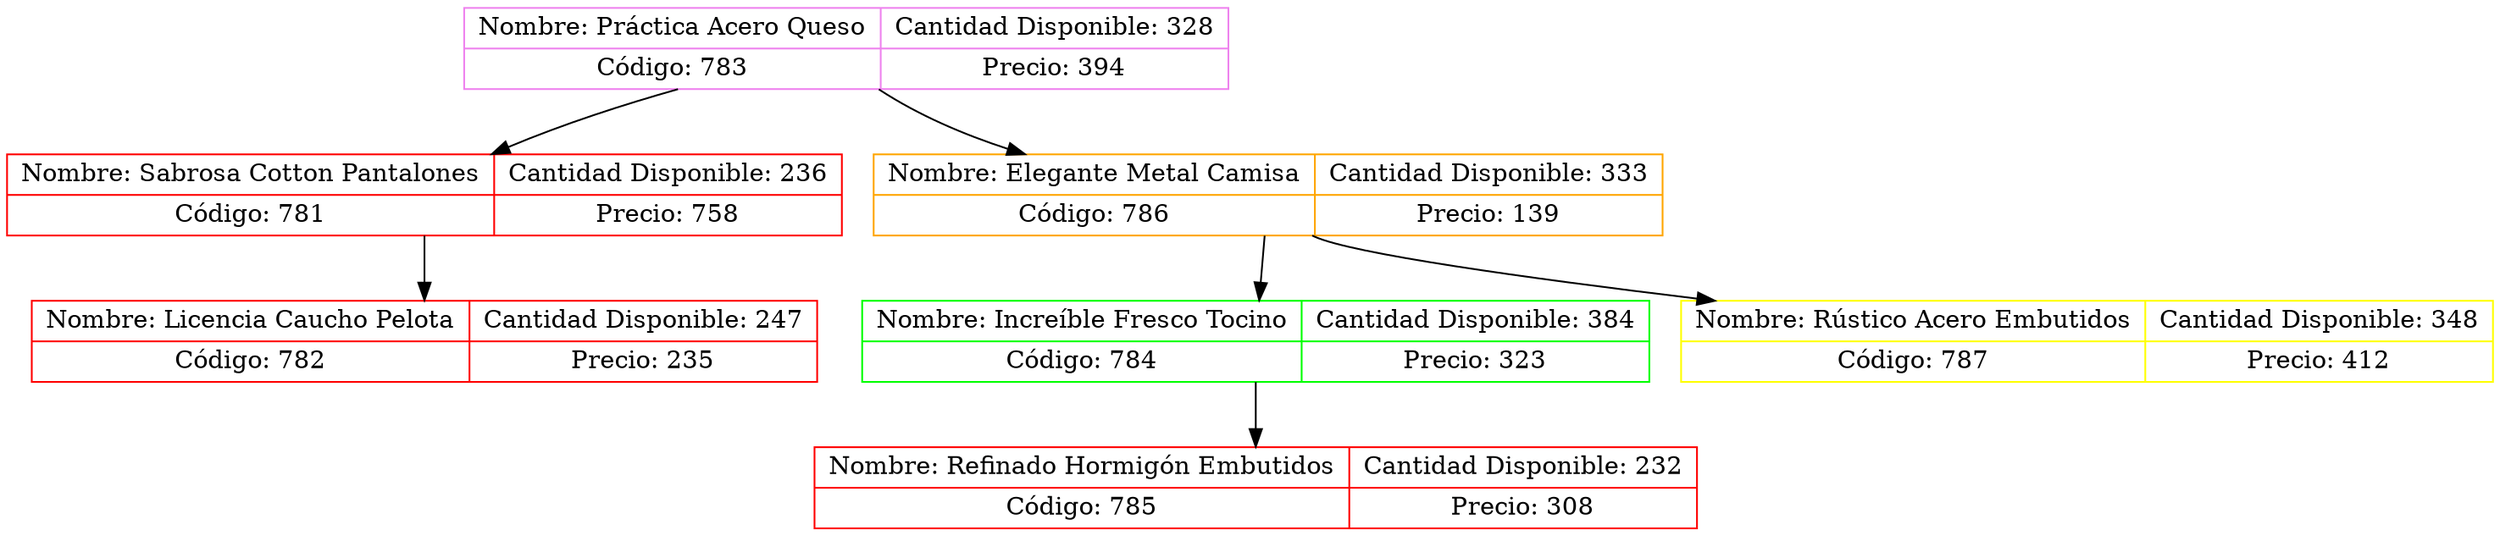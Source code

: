 digraph Arbol{node[shape="record"];
node0xc0000e8360[label="{Nombre: Práctica Acero Queso|Código: 783}|{Cantidad Disponible: 328|Precio: 394}" color="violet"];
node0xc0000e8240[label="{Nombre: Sabrosa Cotton Pantalones|Código: 781}|{Cantidad Disponible: 236|Precio: 758}" color="red"];
node0xc0000e8360:f0->node0xc0000e8240:f1
node0xc0000e83c0[label="{Nombre: Licencia Caucho Pelota|Código: 782}|{Cantidad Disponible: 247|Precio: 235}" color="red"];
node0xc0000e8240:f2->node0xc0000e83c0:f1
node0xc0000e81e0[label="{Nombre: Elegante Metal Camisa|Código: 786}|{Cantidad Disponible: 333|Precio: 139}" color="orange"];
node0xc0000e8360:f2->node0xc0000e81e0:f1
node0xc0000e8300[label="{Nombre: Increíble Fresco Tocino|Código: 784}|{Cantidad Disponible: 384|Precio: 323}" color="green"];
node0xc0000e81e0:f0->node0xc0000e8300:f1
node0xc0000e8420[label="{Nombre: Refinado Hormigón Embutidos|Código: 785}|{Cantidad Disponible: 232|Precio: 308}" color="red"];
node0xc0000e8300:f2->node0xc0000e8420:f1
node0xc0000e82a0[label="{Nombre: Rústico Acero Embutidos|Código: 787}|{Cantidad Disponible: 348|Precio: 412}" color="yellow"];
node0xc0000e81e0:f2->node0xc0000e82a0:f1
}
